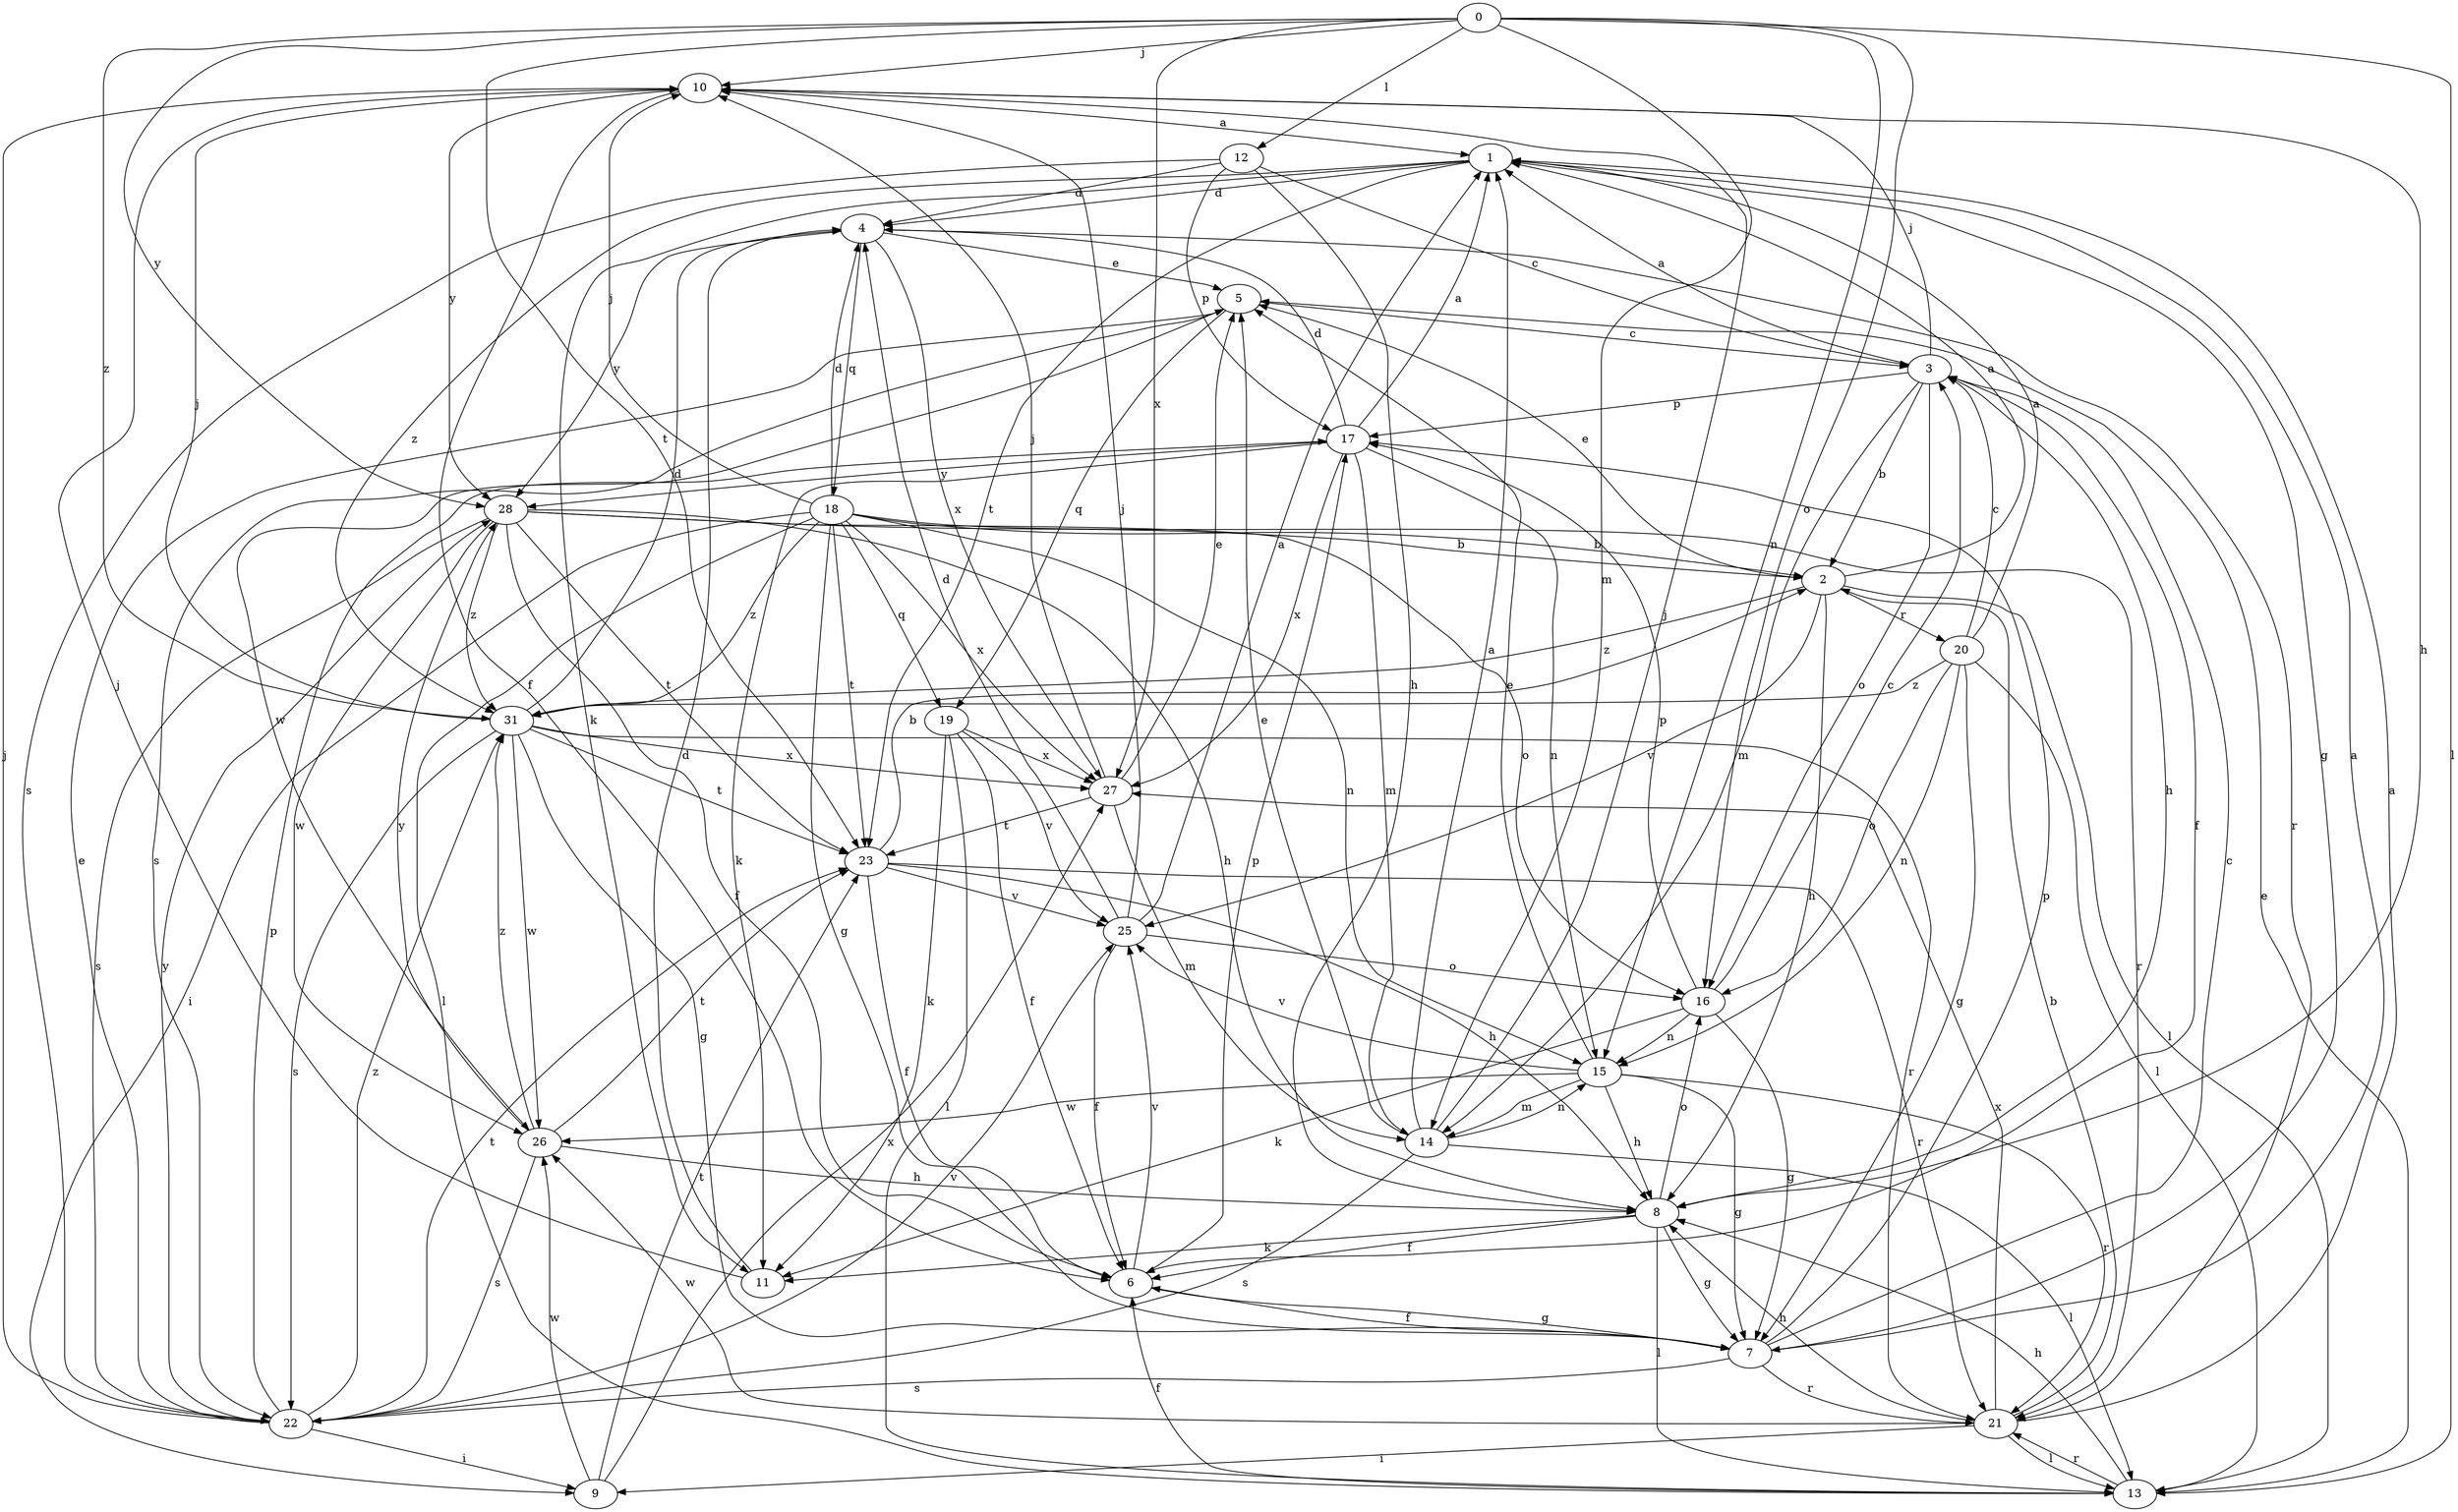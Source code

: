 strict digraph  {
0;
1;
2;
3;
4;
5;
6;
7;
8;
9;
10;
11;
12;
13;
14;
15;
16;
17;
18;
19;
20;
21;
22;
23;
25;
26;
27;
28;
31;
0 -> 10  [label=j];
0 -> 12  [label=l];
0 -> 13  [label=l];
0 -> 14  [label=m];
0 -> 15  [label=n];
0 -> 16  [label=o];
0 -> 23  [label=t];
0 -> 27  [label=x];
0 -> 28  [label=y];
0 -> 31  [label=z];
1 -> 4  [label=d];
1 -> 7  [label=g];
1 -> 11  [label=k];
1 -> 23  [label=t];
1 -> 31  [label=z];
2 -> 1  [label=a];
2 -> 5  [label=e];
2 -> 8  [label=h];
2 -> 13  [label=l];
2 -> 20  [label=r];
2 -> 25  [label=v];
2 -> 31  [label=z];
3 -> 1  [label=a];
3 -> 2  [label=b];
3 -> 6  [label=f];
3 -> 8  [label=h];
3 -> 10  [label=j];
3 -> 14  [label=m];
3 -> 16  [label=o];
3 -> 17  [label=p];
4 -> 5  [label=e];
4 -> 18  [label=q];
4 -> 21  [label=r];
4 -> 27  [label=x];
4 -> 28  [label=y];
5 -> 3  [label=c];
5 -> 19  [label=q];
5 -> 22  [label=s];
5 -> 26  [label=w];
6 -> 7  [label=g];
6 -> 17  [label=p];
6 -> 25  [label=v];
7 -> 1  [label=a];
7 -> 3  [label=c];
7 -> 6  [label=f];
7 -> 17  [label=p];
7 -> 21  [label=r];
7 -> 22  [label=s];
8 -> 6  [label=f];
8 -> 7  [label=g];
8 -> 11  [label=k];
8 -> 13  [label=l];
8 -> 16  [label=o];
9 -> 23  [label=t];
9 -> 26  [label=w];
9 -> 27  [label=x];
10 -> 1  [label=a];
10 -> 6  [label=f];
10 -> 8  [label=h];
10 -> 28  [label=y];
11 -> 4  [label=d];
11 -> 10  [label=j];
12 -> 3  [label=c];
12 -> 4  [label=d];
12 -> 8  [label=h];
12 -> 17  [label=p];
12 -> 22  [label=s];
13 -> 5  [label=e];
13 -> 6  [label=f];
13 -> 8  [label=h];
13 -> 21  [label=r];
14 -> 1  [label=a];
14 -> 5  [label=e];
14 -> 10  [label=j];
14 -> 13  [label=l];
14 -> 15  [label=n];
14 -> 22  [label=s];
15 -> 5  [label=e];
15 -> 7  [label=g];
15 -> 8  [label=h];
15 -> 14  [label=m];
15 -> 21  [label=r];
15 -> 25  [label=v];
15 -> 26  [label=w];
16 -> 3  [label=c];
16 -> 7  [label=g];
16 -> 11  [label=k];
16 -> 15  [label=n];
16 -> 17  [label=p];
17 -> 1  [label=a];
17 -> 4  [label=d];
17 -> 11  [label=k];
17 -> 14  [label=m];
17 -> 15  [label=n];
17 -> 27  [label=x];
17 -> 28  [label=y];
18 -> 2  [label=b];
18 -> 4  [label=d];
18 -> 7  [label=g];
18 -> 9  [label=i];
18 -> 10  [label=j];
18 -> 13  [label=l];
18 -> 15  [label=n];
18 -> 19  [label=q];
18 -> 21  [label=r];
18 -> 23  [label=t];
18 -> 27  [label=x];
18 -> 31  [label=z];
19 -> 6  [label=f];
19 -> 11  [label=k];
19 -> 13  [label=l];
19 -> 25  [label=v];
19 -> 27  [label=x];
20 -> 1  [label=a];
20 -> 3  [label=c];
20 -> 7  [label=g];
20 -> 13  [label=l];
20 -> 15  [label=n];
20 -> 16  [label=o];
20 -> 31  [label=z];
21 -> 1  [label=a];
21 -> 2  [label=b];
21 -> 8  [label=h];
21 -> 9  [label=i];
21 -> 13  [label=l];
21 -> 26  [label=w];
21 -> 27  [label=x];
22 -> 5  [label=e];
22 -> 9  [label=i];
22 -> 10  [label=j];
22 -> 17  [label=p];
22 -> 23  [label=t];
22 -> 25  [label=v];
22 -> 28  [label=y];
22 -> 31  [label=z];
23 -> 2  [label=b];
23 -> 6  [label=f];
23 -> 8  [label=h];
23 -> 21  [label=r];
23 -> 25  [label=v];
25 -> 1  [label=a];
25 -> 4  [label=d];
25 -> 6  [label=f];
25 -> 10  [label=j];
25 -> 16  [label=o];
26 -> 8  [label=h];
26 -> 22  [label=s];
26 -> 23  [label=t];
26 -> 28  [label=y];
26 -> 31  [label=z];
27 -> 5  [label=e];
27 -> 10  [label=j];
27 -> 14  [label=m];
27 -> 23  [label=t];
28 -> 2  [label=b];
28 -> 6  [label=f];
28 -> 8  [label=h];
28 -> 16  [label=o];
28 -> 22  [label=s];
28 -> 23  [label=t];
28 -> 26  [label=w];
28 -> 31  [label=z];
31 -> 4  [label=d];
31 -> 7  [label=g];
31 -> 10  [label=j];
31 -> 21  [label=r];
31 -> 22  [label=s];
31 -> 23  [label=t];
31 -> 26  [label=w];
31 -> 27  [label=x];
}
